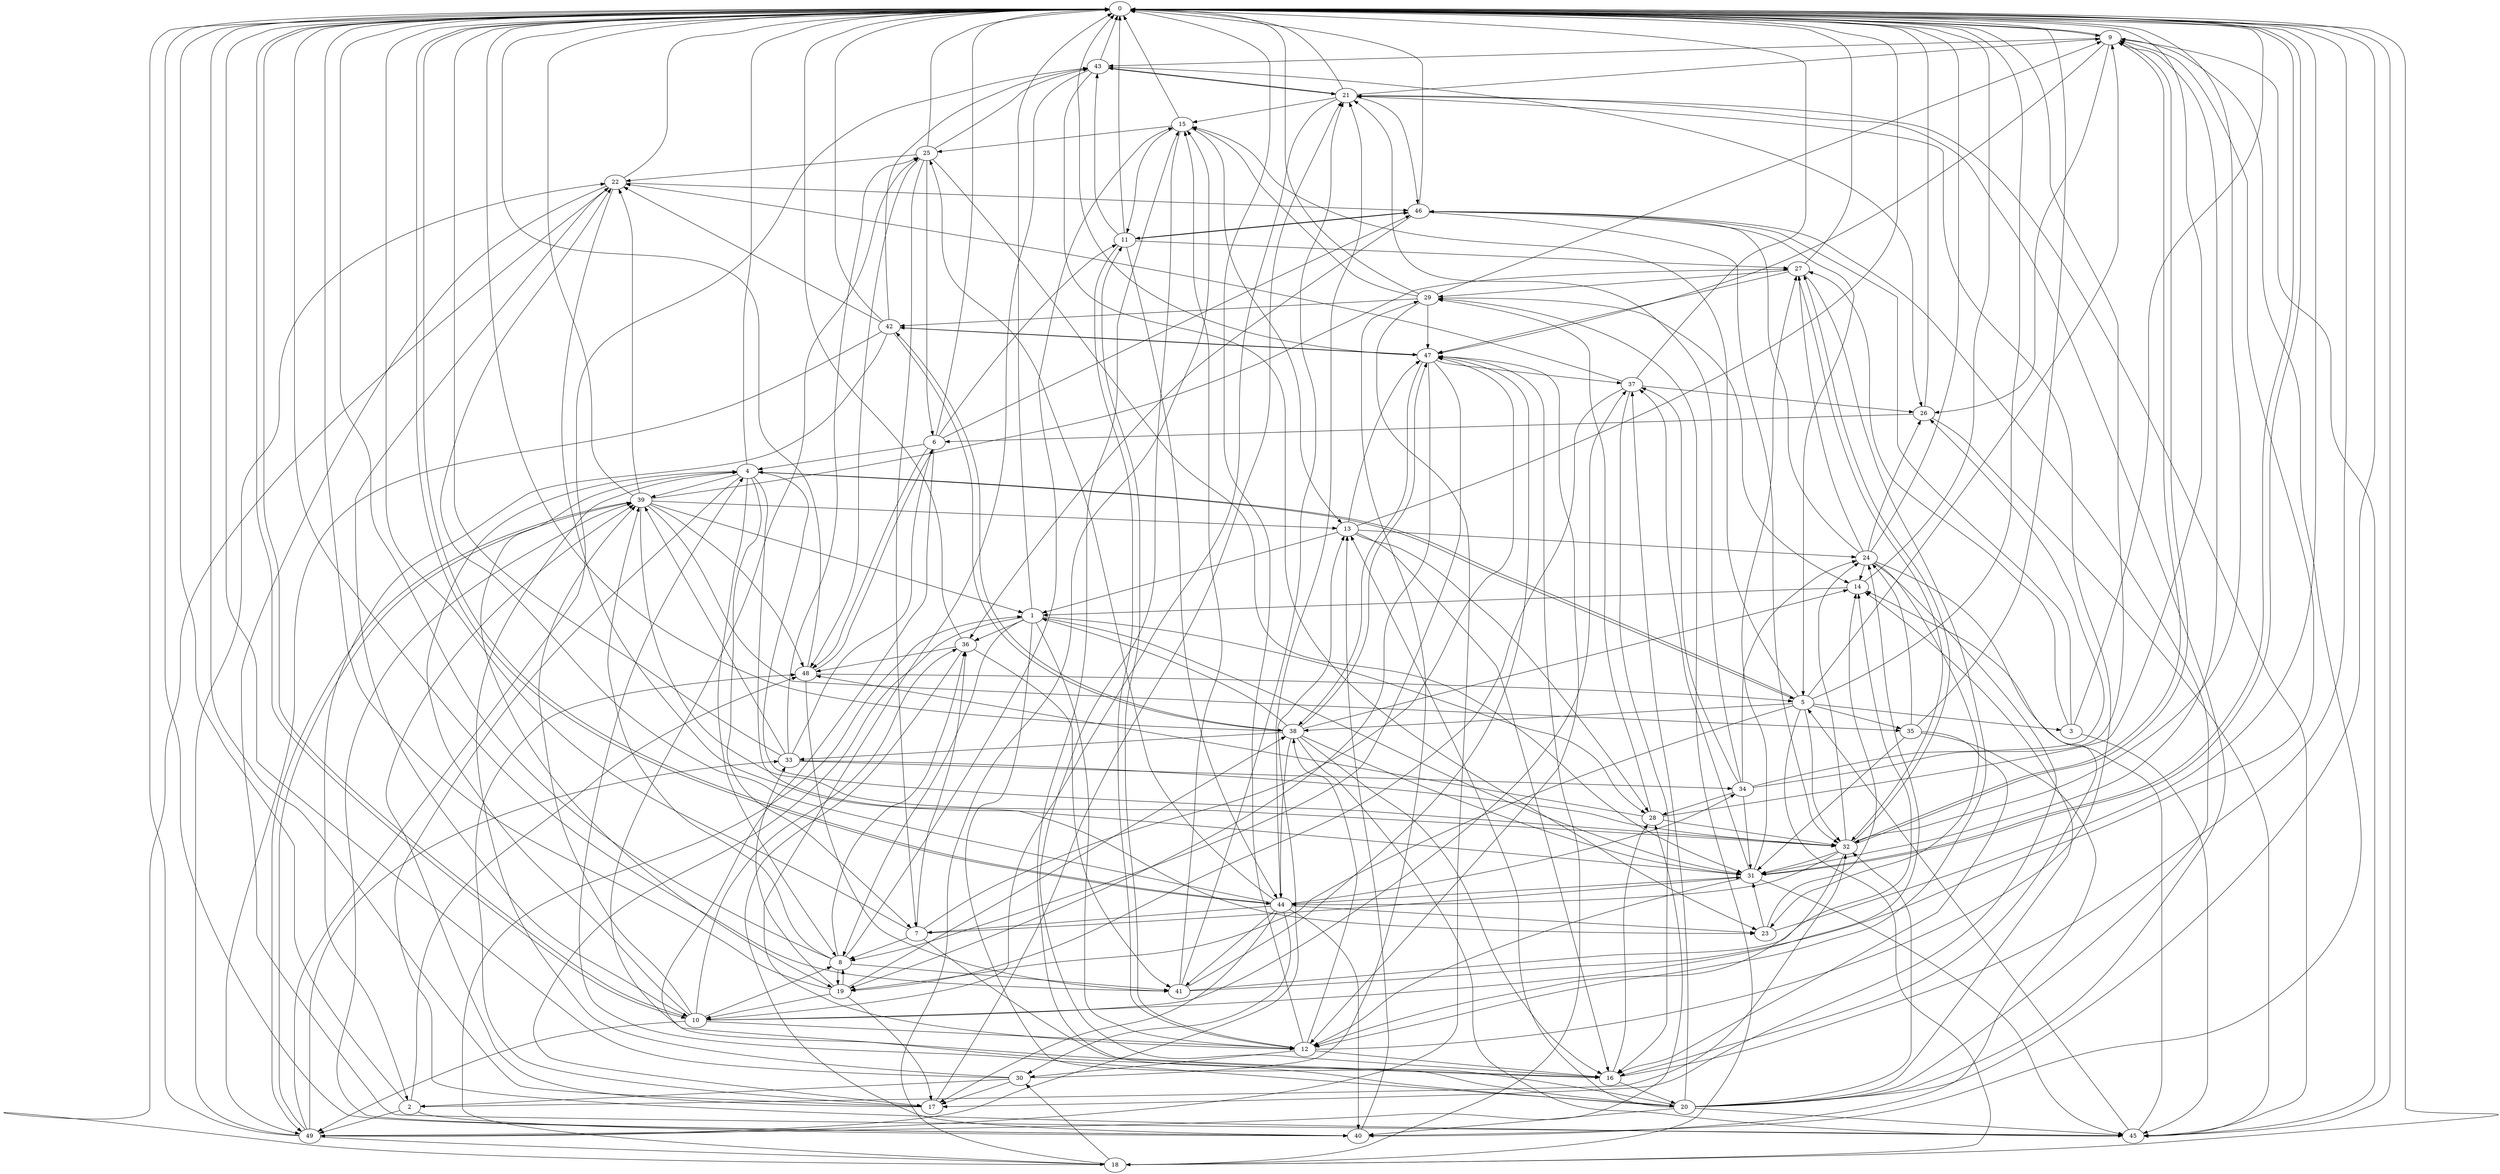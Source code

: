 strict digraph "" {
	0	 [component_delay=3];
	9	 [component_delay=3];
	0 -> 9	 [wire_delay=1];
	10	 [component_delay=3];
	0 -> 10	 [wire_delay=1];
	31	 [component_delay=3];
	0 -> 31	 [wire_delay=1];
	44	 [component_delay=3];
	0 -> 44	 [wire_delay=1];
	1	 [component_delay=3];
	1 -> 0	 [wire_delay=1];
	8	 [component_delay=3];
	1 -> 8	 [wire_delay=1];
	12	 [component_delay=3];
	1 -> 12	 [wire_delay=1];
	17	 [component_delay=3];
	1 -> 17	 [wire_delay=1];
	20	 [component_delay=3];
	1 -> 20	 [wire_delay=1];
	28	 [component_delay=3];
	1 -> 28	 [wire_delay=1];
	1 -> 31	 [wire_delay=1];
	36	 [component_delay=3];
	1 -> 36	 [wire_delay=1];
	2	 [component_delay=3];
	2 -> 0	 [wire_delay=1];
	32	 [component_delay=3];
	2 -> 32	 [wire_delay=1];
	40	 [component_delay=3];
	2 -> 40	 [wire_delay=1];
	48	 [component_delay=3];
	2 -> 48	 [wire_delay=1];
	49	 [component_delay=3];
	2 -> 49	 [wire_delay=1];
	3	 [component_delay=3];
	3 -> 0	 [wire_delay=1];
	27	 [component_delay=3];
	3 -> 27	 [wire_delay=1];
	45	 [component_delay=3];
	3 -> 45	 [wire_delay=1];
	46	 [component_delay=3];
	3 -> 46	 [wire_delay=1];
	4	 [component_delay=3];
	4 -> 0	 [wire_delay=1];
	5	 [component_delay=3];
	4 -> 5	 [wire_delay=1];
	7	 [component_delay=3];
	4 -> 7	 [wire_delay=1];
	4 -> 8	 [wire_delay=1];
	19	 [component_delay=3];
	4 -> 19	 [wire_delay=1];
	23	 [component_delay=3];
	4 -> 23	 [wire_delay=1];
	4 -> 32	 [wire_delay=1];
	39	 [component_delay=3];
	4 -> 39	 [wire_delay=1];
	4 -> 45	 [wire_delay=1];
	5 -> 0	 [wire_delay=1];
	5 -> 3	 [wire_delay=1];
	5 -> 4	 [wire_delay=1];
	5 -> 9	 [wire_delay=1];
	15	 [component_delay=3];
	5 -> 15	 [wire_delay=1];
	18	 [component_delay=3];
	5 -> 18	 [wire_delay=1];
	5 -> 19	 [wire_delay=1];
	5 -> 32	 [wire_delay=1];
	35	 [component_delay=3];
	5 -> 35	 [wire_delay=1];
	38	 [component_delay=3];
	5 -> 38	 [wire_delay=1];
	6	 [component_delay=3];
	6 -> 0	 [wire_delay=1];
	6 -> 4	 [wire_delay=1];
	11	 [component_delay=3];
	6 -> 11	 [wire_delay=1];
	6 -> 20	 [wire_delay=1];
	6 -> 46	 [wire_delay=1];
	6 -> 48	 [wire_delay=1];
	7 -> 0	 [wire_delay=1];
	7 -> 8	 [wire_delay=1];
	16	 [component_delay=3];
	7 -> 16	 [wire_delay=1];
	7 -> 31	 [wire_delay=1];
	7 -> 36	 [wire_delay=1];
	47	 [component_delay=3];
	7 -> 47	 [wire_delay=1];
	8 -> 0	 [wire_delay=1];
	8 -> 15	 [wire_delay=1];
	8 -> 19	 [wire_delay=1];
	8 -> 36	 [wire_delay=1];
	8 -> 39	 [wire_delay=1];
	41	 [component_delay=3];
	8 -> 41	 [wire_delay=1];
	9 -> 0	 [wire_delay=1];
	26	 [component_delay=3];
	9 -> 26	 [wire_delay=1];
	9 -> 32	 [wire_delay=1];
	43	 [component_delay=3];
	9 -> 43	 [wire_delay=1];
	9 -> 45	 [wire_delay=1];
	9 -> 47	 [wire_delay=1];
	10 -> 0	 [wire_delay=1];
	10 -> 4	 [wire_delay=1];
	10 -> 8	 [wire_delay=1];
	10 -> 12	 [wire_delay=1];
	24	 [component_delay=3];
	10 -> 24	 [wire_delay=1];
	10 -> 36	 [wire_delay=1];
	37	 [component_delay=3];
	10 -> 37	 [wire_delay=1];
	10 -> 39	 [wire_delay=1];
	10 -> 49	 [wire_delay=1];
	11 -> 0	 [wire_delay=1];
	11 -> 12	 [wire_delay=1];
	11 -> 27	 [wire_delay=1];
	11 -> 43	 [wire_delay=1];
	11 -> 44	 [wire_delay=1];
	11 -> 46	 [wire_delay=1];
	12 -> 0	 [wire_delay=1];
	12 -> 11	 [wire_delay=1];
	12 -> 16	 [wire_delay=1];
	21	 [component_delay=3];
	12 -> 21	 [wire_delay=1];
	30	 [component_delay=3];
	12 -> 30	 [wire_delay=1];
	12 -> 38	 [wire_delay=1];
	13	 [component_delay=3];
	13 -> 0	 [wire_delay=1];
	13 -> 1	 [wire_delay=1];
	13 -> 16	 [wire_delay=1];
	13 -> 24	 [wire_delay=1];
	13 -> 28	 [wire_delay=1];
	13 -> 47	 [wire_delay=1];
	14	 [component_delay=3];
	14 -> 0	 [wire_delay=1];
	14 -> 1	 [wire_delay=1];
	15 -> 0	 [wire_delay=1];
	15 -> 11	 [wire_delay=1];
	15 -> 13	 [wire_delay=1];
	15 -> 16	 [wire_delay=1];
	25	 [component_delay=3];
	15 -> 25	 [wire_delay=1];
	16 -> 0	 [wire_delay=1];
	16 -> 20	 [wire_delay=1];
	16 -> 25	 [wire_delay=1];
	16 -> 28	 [wire_delay=1];
	17 -> 0	 [wire_delay=1];
	17 -> 21	 [wire_delay=1];
	17 -> 39	 [wire_delay=1];
	17 -> 48	 [wire_delay=1];
	18 -> 0	 [wire_delay=1];
	18 -> 1	 [wire_delay=1];
	18 -> 15	 [wire_delay=1];
	22	 [component_delay=3];
	18 -> 22	 [wire_delay=1];
	29	 [component_delay=3];
	18 -> 29	 [wire_delay=1];
	18 -> 30	 [wire_delay=1];
	18 -> 47	 [wire_delay=1];
	19 -> 0	 [wire_delay=1];
	19 -> 8	 [wire_delay=1];
	19 -> 10	 [wire_delay=1];
	19 -> 17	 [wire_delay=1];
	33	 [component_delay=3];
	19 -> 33	 [wire_delay=1];
	19 -> 38	 [wire_delay=1];
	20 -> 0	 [wire_delay=1];
	20 -> 4	 [wire_delay=1];
	20 -> 13	 [wire_delay=1];
	20 -> 14	 [wire_delay=1];
	20 -> 15	 [wire_delay=1];
	20 -> 21	 [wire_delay=1];
	20 -> 32	 [wire_delay=1];
	20 -> 37	 [wire_delay=1];
	20 -> 40	 [wire_delay=1];
	20 -> 45	 [wire_delay=1];
	20 -> 46	 [wire_delay=1];
	21 -> 0	 [wire_delay=1];
	21 -> 9	 [wire_delay=1];
	21 -> 10	 [wire_delay=1];
	21 -> 15	 [wire_delay=1];
	21 -> 43	 [wire_delay=1];
	21 -> 46	 [wire_delay=1];
	22 -> 0	 [wire_delay=1];
	22 -> 10	 [wire_delay=1];
	22 -> 31	 [wire_delay=1];
	22 -> 45	 [wire_delay=1];
	22 -> 46	 [wire_delay=1];
	23 -> 0	 [wire_delay=1];
	23 -> 14	 [wire_delay=1];
	23 -> 31	 [wire_delay=1];
	24 -> 0	 [wire_delay=1];
	24 -> 14	 [wire_delay=1];
	24 -> 16	 [wire_delay=1];
	24 -> 17	 [wire_delay=1];
	24 -> 23	 [wire_delay=1];
	24 -> 26	 [wire_delay=1];
	24 -> 27	 [wire_delay=1];
	24 -> 46	 [wire_delay=1];
	25 -> 0	 [wire_delay=1];
	25 -> 6	 [wire_delay=1];
	25 -> 7	 [wire_delay=1];
	25 -> 22	 [wire_delay=1];
	25 -> 31	 [wire_delay=1];
	25 -> 43	 [wire_delay=1];
	25 -> 48	 [wire_delay=1];
	26 -> 0	 [wire_delay=1];
	26 -> 6	 [wire_delay=1];
	26 -> 45	 [wire_delay=1];
	27 -> 0	 [wire_delay=1];
	27 -> 12	 [wire_delay=1];
	27 -> 29	 [wire_delay=1];
	27 -> 32	 [wire_delay=1];
	27 -> 47	 [wire_delay=1];
	28 -> 0	 [wire_delay=1];
	28 -> 29	 [wire_delay=1];
	28 -> 32	 [wire_delay=1];
	28 -> 48	 [wire_delay=1];
	29 -> 0	 [wire_delay=1];
	29 -> 9	 [wire_delay=1];
	29 -> 14	 [wire_delay=1];
	29 -> 15	 [wire_delay=1];
	42	 [component_delay=3];
	29 -> 42	 [wire_delay=1];
	29 -> 47	 [wire_delay=1];
	29 -> 49	 [wire_delay=1];
	30 -> 0	 [wire_delay=1];
	30 -> 2	 [wire_delay=1];
	30 -> 4	 [wire_delay=1];
	30 -> 17	 [wire_delay=1];
	30 -> 29	 [wire_delay=1];
	31 -> 0	 [wire_delay=1];
	31 -> 9	 [wire_delay=1];
	31 -> 12	 [wire_delay=1];
	31 -> 27	 [wire_delay=1];
	31 -> 37	 [wire_delay=1];
	31 -> 44	 [wire_delay=1];
	31 -> 45	 [wire_delay=1];
	32 -> 0	 [wire_delay=1];
	32 -> 9	 [wire_delay=1];
	32 -> 12	 [wire_delay=1];
	32 -> 24	 [wire_delay=1];
	32 -> 27	 [wire_delay=1];
	32 -> 31	 [wire_delay=1];
	32 -> 44	 [wire_delay=1];
	33 -> 0	 [wire_delay=1];
	33 -> 6	 [wire_delay=1];
	33 -> 25	 [wire_delay=1];
	33 -> 32	 [wire_delay=1];
	34	 [component_delay=3];
	33 -> 34	 [wire_delay=1];
	33 -> 39	 [wire_delay=1];
	34 -> 0	 [wire_delay=1];
	34 -> 21	 [wire_delay=1];
	34 -> 24	 [wire_delay=1];
	34 -> 26	 [wire_delay=1];
	34 -> 28	 [wire_delay=1];
	34 -> 31	 [wire_delay=1];
	34 -> 37	 [wire_delay=1];
	35 -> 0	 [wire_delay=1];
	35 -> 16	 [wire_delay=1];
	35 -> 24	 [wire_delay=1];
	35 -> 31	 [wire_delay=1];
	35 -> 40	 [wire_delay=1];
	36 -> 0	 [wire_delay=1];
	36 -> 40	 [wire_delay=1];
	36 -> 41	 [wire_delay=1];
	36 -> 48	 [wire_delay=1];
	37 -> 0	 [wire_delay=1];
	37 -> 16	 [wire_delay=1];
	37 -> 19	 [wire_delay=1];
	37 -> 22	 [wire_delay=1];
	37 -> 26	 [wire_delay=1];
	38 -> 0	 [wire_delay=1];
	38 -> 1	 [wire_delay=1];
	38 -> 14	 [wire_delay=1];
	38 -> 16	 [wire_delay=1];
	38 -> 31	 [wire_delay=1];
	38 -> 33	 [wire_delay=1];
	38 -> 42	 [wire_delay=1];
	38 -> 44	 [wire_delay=1];
	38 -> 45	 [wire_delay=1];
	38 -> 47	 [wire_delay=1];
	39 -> 0	 [wire_delay=1];
	39 -> 1	 [wire_delay=1];
	39 -> 13	 [wire_delay=1];
	39 -> 22	 [wire_delay=1];
	39 -> 27	 [wire_delay=1];
	39 -> 32	 [wire_delay=1];
	39 -> 35	 [wire_delay=1];
	39 -> 48	 [wire_delay=1];
	39 -> 49	 [wire_delay=1];
	40 -> 0	 [wire_delay=1];
	40 -> 9	 [wire_delay=1];
	40 -> 13	 [wire_delay=1];
	40 -> 39	 [wire_delay=1];
	41 -> 0	 [wire_delay=1];
	41 -> 9	 [wire_delay=1];
	41 -> 14	 [wire_delay=1];
	41 -> 15	 [wire_delay=1];
	41 -> 21	 [wire_delay=1];
	41 -> 47	 [wire_delay=1];
	42 -> 0	 [wire_delay=1];
	42 -> 2	 [wire_delay=1];
	42 -> 22	 [wire_delay=1];
	42 -> 38	 [wire_delay=1];
	42 -> 43	 [wire_delay=1];
	42 -> 47	 [wire_delay=1];
	42 -> 49	 [wire_delay=1];
	43 -> 0	 [wire_delay=1];
	43 -> 12	 [wire_delay=1];
	43 -> 21	 [wire_delay=1];
	43 -> 23	 [wire_delay=1];
	43 -> 26	 [wire_delay=1];
	44 -> 0	 [wire_delay=1];
	44 -> 7	 [wire_delay=1];
	44 -> 17	 [wire_delay=1];
	44 -> 21	 [wire_delay=1];
	44 -> 22	 [wire_delay=1];
	44 -> 23	 [wire_delay=1];
	44 -> 25	 [wire_delay=1];
	44 -> 30	 [wire_delay=1];
	44 -> 34	 [wire_delay=1];
	44 -> 40	 [wire_delay=1];
	44 -> 41	 [wire_delay=1];
	45 -> 0	 [wire_delay=1];
	45 -> 5	 [wire_delay=1];
	45 -> 14	 [wire_delay=1];
	45 -> 21	 [wire_delay=1];
	46 -> 0	 [wire_delay=1];
	46 -> 5	 [wire_delay=1];
	46 -> 11	 [wire_delay=1];
	46 -> 32	 [wire_delay=1];
	46 -> 36	 [wire_delay=1];
	47 -> 0	 [wire_delay=1];
	47 -> 8	 [wire_delay=1];
	47 -> 12	 [wire_delay=1];
	47 -> 19	 [wire_delay=1];
	47 -> 37	 [wire_delay=1];
	47 -> 38	 [wire_delay=1];
	47 -> 42	 [wire_delay=1];
	48 -> 0	 [wire_delay=1];
	48 -> 5	 [wire_delay=1];
	48 -> 6	 [wire_delay=1];
	48 -> 41	 [wire_delay=1];
	49 -> 0	 [wire_delay=1];
	49 -> 13	 [wire_delay=1];
	49 -> 18	 [wire_delay=1];
	49 -> 22	 [wire_delay=1];
	49 -> 28	 [wire_delay=1];
	49 -> 33	 [wire_delay=1];
	49 -> 39	 [wire_delay=1];
	49 -> 43	 [wire_delay=1];
}
